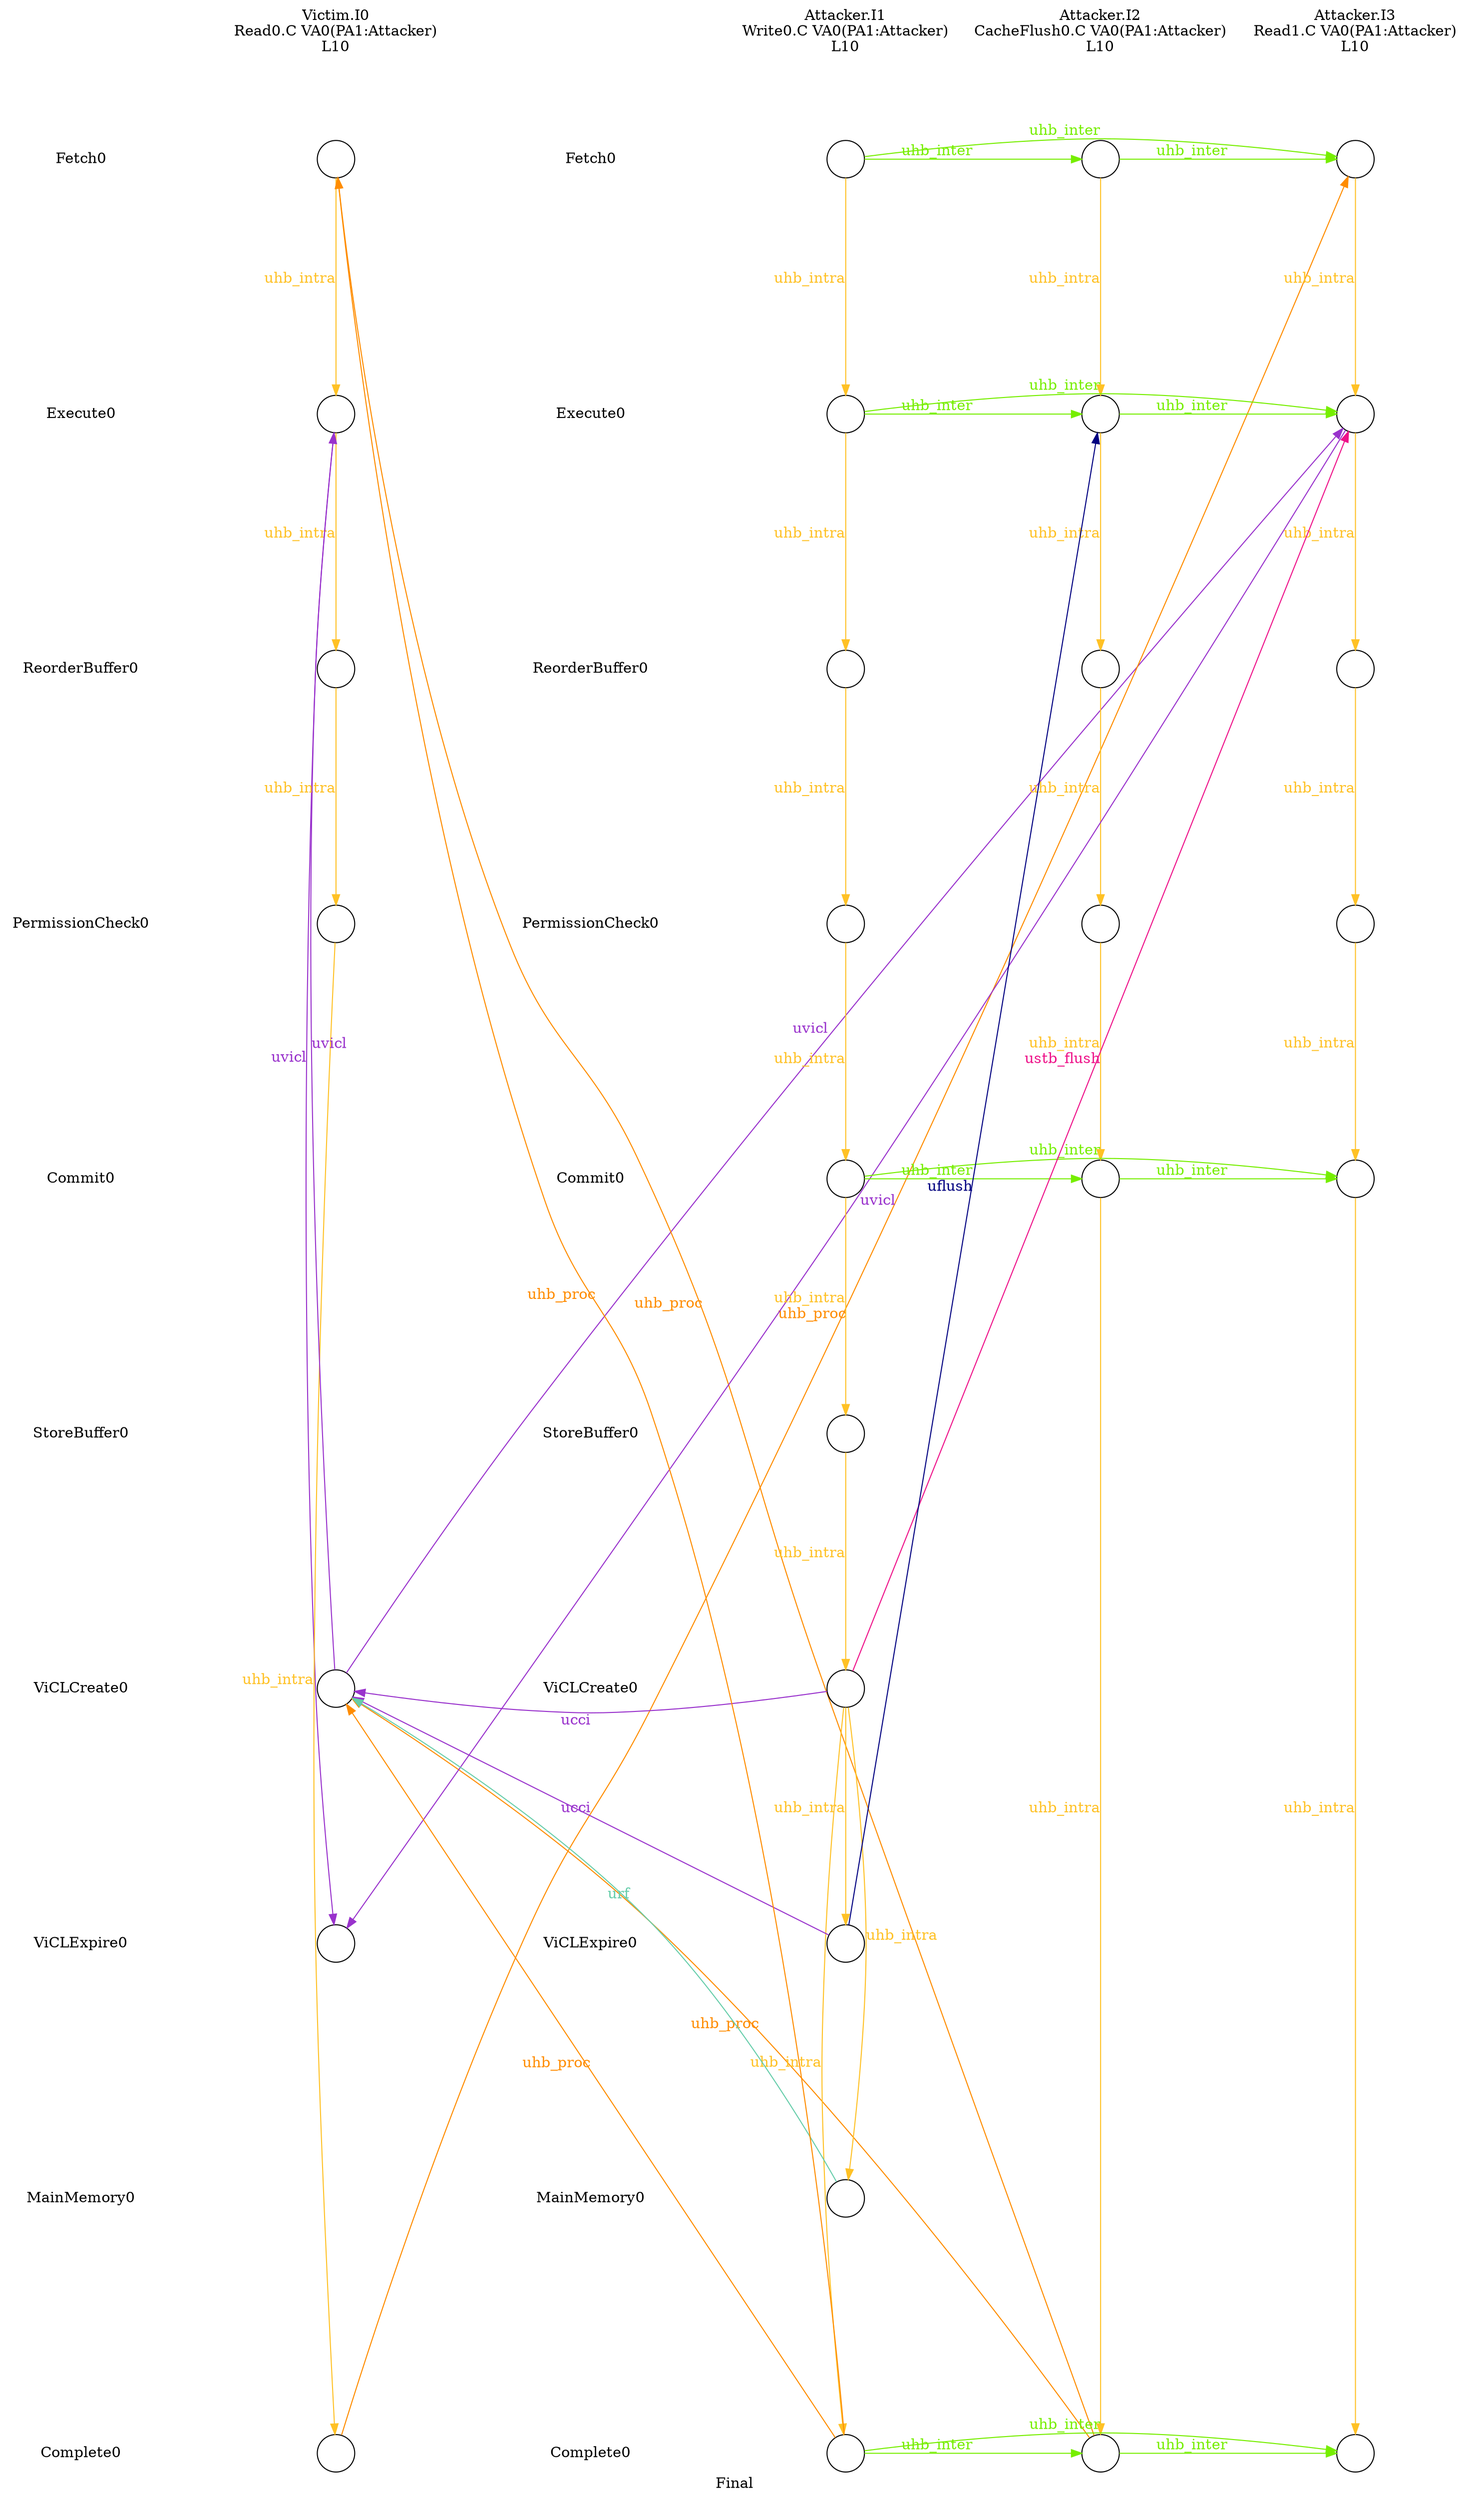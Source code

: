 digraph G {
	layout=neato;
	overlap=scale;
	splines=true;
	label="Final";
	n0_0_label [label="Victim.I0\nRead0.C VA0(PA1:Attacker)\nL10\n";pos="1,0.5!";shape=none];
	n1_0_label [label="Attacker.I1\nWrite0.C VA0(PA1:Attacker)\nL10\n";pos="3,0.5!";shape=none];
	n2_0_label [label="Attacker.I2\nCacheFlush0.C VA0(PA1:Attacker)\nL10\n";pos="4,0.5!";shape=none];
	n3_0_label [label="Attacker.I3\nRead1.C VA0(PA1:Attacker)\nL10\n";pos="5,0.5!";shape=none];
	l0_6_label [label="ViCLCreate0";pos="0,-6!";shape=none];
	l0_3_label [label="PermissionCheck0";pos="0,-3!";shape=none];
	l0_4_label [label="Commit0";pos="0,-4!";shape=none];
	l0_5_label [label="StoreBuffer0";pos="0,-5!";shape=none];
	l0_8_label [label="MainMemory0";pos="0,-8!";shape=none];
	l0_2_label [label="ReorderBuffer0";pos="0,-2!";shape=none];
	l0_9_label [label="Complete0";pos="0,-9!";shape=none];
	l0_1_label [label="Execute0";pos="0,-1!";shape=none];
	l0_7_label [label="ViCLExpire0";pos="0,-7!";shape=none];
	l0_0_label [label="Fetch0";pos="0,-0!";shape=none];
	l2_6_label [label="ViCLCreate0";pos="2,-6!";shape=none];
	l2_3_label [label="PermissionCheck0";pos="2,-3!";shape=none];
	l2_4_label [label="Commit0";pos="2,-4!";shape=none];
	l2_5_label [label="StoreBuffer0";pos="2,-5!";shape=none];
	l2_8_label [label="MainMemory0";pos="2,-8!";shape=none];
	l2_2_label [label="ReorderBuffer0";pos="2,-2!";shape=none];
	l2_9_label [label="Complete0";pos="2,-9!";shape=none];
	l2_1_label [label="Execute0";pos="2,-1!";shape=none];
	l2_7_label [label="ViCLExpire0";pos="2,-7!";shape=none];
	l2_0_label [label="Fetch0";pos="2,-0!";shape=none];
	n0_0_0_0_Read0_at_0_0 [shape=circle;label="";pos="1,-0!";];
	n0_0_0_0_Read0_at_0_1 [shape=circle;label="";pos="1,-1!";];
	n0_0_0_0_Read0_at_0_2 [shape=circle;label="";pos="1,-2!";];
	n0_0_0_0_Read0_at_0_3 [shape=circle;label="";pos="1,-3!";];
	n0_0_0_0_Read0_at_0_6 [shape=circle;label="";pos="1,-6!";];
	n0_0_0_0_Read0_at_0_7 [shape=circle;label="";pos="1,-7!";];
	n0_0_0_0_Read0_at_0_9 [shape=circle;label="";pos="1,-9!";];
	n2_1_0_0_CacheFlush0_at_1_0 [shape=circle;label="";pos="4,-0!";];
	n2_1_0_0_CacheFlush0_at_1_1 [shape=circle;label="";pos="4,-1!";];
	n2_1_0_0_CacheFlush0_at_1_2 [shape=circle;label="";pos="4,-2!";];
	n2_1_0_0_CacheFlush0_at_1_3 [shape=circle;label="";pos="4,-3!";];
	n2_1_0_0_CacheFlush0_at_1_4 [shape=circle;label="";pos="4,-4!";];
	n2_1_0_0_CacheFlush0_at_1_9 [shape=circle;label="";pos="4,-9!";];
	n3_1_0_0_Read1_at_1_0 [shape=circle;label="";pos="5,-0!";];
	n3_1_0_0_Read1_at_1_1 [shape=circle;label="";pos="5,-1!";];
	n3_1_0_0_Read1_at_1_2 [shape=circle;label="";pos="5,-2!";];
	n3_1_0_0_Read1_at_1_3 [shape=circle;label="";pos="5,-3!";];
	n3_1_0_0_Read1_at_1_4 [shape=circle;label="";pos="5,-4!";];
	n3_1_0_0_Read1_at_1_9 [shape=circle;label="";pos="5,-9!";];
	n1_1_0_0_Write0_at_1_0 [shape=circle;label="";pos="3,-0!";];
	n1_1_0_0_Write0_at_1_1 [shape=circle;label="";pos="3,-1!";];
	n1_1_0_0_Write0_at_1_2 [shape=circle;label="";pos="3,-2!";];
	n1_1_0_0_Write0_at_1_3 [shape=circle;label="";pos="3,-3!";];
	n1_1_0_0_Write0_at_1_4 [shape=circle;label="";pos="3,-4!";];
	n1_1_0_0_Write0_at_1_5 [shape=circle;label="";pos="3,-5!";];
	n1_1_0_0_Write0_at_1_6 [shape=circle;label="";pos="3,-6!";];
	n1_1_0_0_Write0_at_1_7 [shape=circle;label="";pos="3,-7!";];
	n1_1_0_0_Write0_at_1_8 [shape=circle;label="";pos="3,-8!";];
	n1_1_0_0_Write0_at_1_9 [shape=circle;label="";pos="3,-9!";];
	n1_1_0_0_Write0_at_1_8 -> n0_0_0_0_Read0_at_0_6[label="urf";constraint=false;color="aquamarine3";fontcolor="aquamarine3";];
	n1_1_0_0_Write0_at_1_6 -> n0_0_0_0_Read0_at_0_6[label="ucci";constraint=false;color="darkorchid";fontcolor="darkorchid";];
	n1_1_0_0_Write0_at_1_7 -> n0_0_0_0_Read0_at_0_6[label="ucci";constraint=false;color="darkorchid";fontcolor="darkorchid";];
	n0_0_0_0_Read0_at_0_0 -> n0_0_0_0_Read0_at_0_1[label="uhb_intra";constraint=false;color="goldenrod1";fontcolor="goldenrod1";];
	n0_0_0_0_Read0_at_0_1 -> n0_0_0_0_Read0_at_0_2[label="uhb_intra";constraint=false;color="goldenrod1";fontcolor="goldenrod1";];
	n0_0_0_0_Read0_at_0_2 -> n0_0_0_0_Read0_at_0_3[label="uhb_intra";constraint=false;color="goldenrod1";fontcolor="goldenrod1";];
	n0_0_0_0_Read0_at_0_3 -> n0_0_0_0_Read0_at_0_9[label="uhb_intra";constraint=false;color="goldenrod1";fontcolor="goldenrod1";];
	n2_1_0_0_CacheFlush0_at_1_0 -> n2_1_0_0_CacheFlush0_at_1_1[label="uhb_intra";constraint=false;color="goldenrod1";fontcolor="goldenrod1";];
	n2_1_0_0_CacheFlush0_at_1_1 -> n2_1_0_0_CacheFlush0_at_1_2[label="uhb_intra";constraint=false;color="goldenrod1";fontcolor="goldenrod1";];
	n2_1_0_0_CacheFlush0_at_1_2 -> n2_1_0_0_CacheFlush0_at_1_3[label="uhb_intra";constraint=false;color="goldenrod1";fontcolor="goldenrod1";];
	n2_1_0_0_CacheFlush0_at_1_3 -> n2_1_0_0_CacheFlush0_at_1_4[label="uhb_intra";constraint=false;color="goldenrod1";fontcolor="goldenrod1";];
	n2_1_0_0_CacheFlush0_at_1_4 -> n2_1_0_0_CacheFlush0_at_1_9[label="uhb_intra";constraint=false;color="goldenrod1";fontcolor="goldenrod1";];
	n3_1_0_0_Read1_at_1_0 -> n3_1_0_0_Read1_at_1_1[label="uhb_intra";constraint=false;color="goldenrod1";fontcolor="goldenrod1";];
	n3_1_0_0_Read1_at_1_1 -> n3_1_0_0_Read1_at_1_2[label="uhb_intra";constraint=false;color="goldenrod1";fontcolor="goldenrod1";];
	n3_1_0_0_Read1_at_1_2 -> n3_1_0_0_Read1_at_1_3[label="uhb_intra";constraint=false;color="goldenrod1";fontcolor="goldenrod1";];
	n3_1_0_0_Read1_at_1_3 -> n3_1_0_0_Read1_at_1_4[label="uhb_intra";constraint=false;color="goldenrod1";fontcolor="goldenrod1";];
	n3_1_0_0_Read1_at_1_4 -> n3_1_0_0_Read1_at_1_9[label="uhb_intra";constraint=false;color="goldenrod1";fontcolor="goldenrod1";];
	n1_1_0_0_Write0_at_1_0 -> n1_1_0_0_Write0_at_1_1[label="uhb_intra";constraint=false;color="goldenrod1";fontcolor="goldenrod1";];
	n1_1_0_0_Write0_at_1_1 -> n1_1_0_0_Write0_at_1_2[label="uhb_intra";constraint=false;color="goldenrod1";fontcolor="goldenrod1";];
	n1_1_0_0_Write0_at_1_2 -> n1_1_0_0_Write0_at_1_3[label="uhb_intra";constraint=false;color="goldenrod1";fontcolor="goldenrod1";];
	n1_1_0_0_Write0_at_1_3 -> n1_1_0_0_Write0_at_1_4[label="uhb_intra";constraint=false;color="goldenrod1";fontcolor="goldenrod1";];
	n1_1_0_0_Write0_at_1_4 -> n1_1_0_0_Write0_at_1_5[label="uhb_intra";constraint=false;color="goldenrod1";fontcolor="goldenrod1";];
	n1_1_0_0_Write0_at_1_5 -> n1_1_0_0_Write0_at_1_6[label="uhb_intra";constraint=false;color="goldenrod1";fontcolor="goldenrod1";];
	n1_1_0_0_Write0_at_1_6 -> n1_1_0_0_Write0_at_1_7[label="uhb_intra";constraint=false;color="goldenrod1";fontcolor="goldenrod1";];
	n1_1_0_0_Write0_at_1_6 -> n1_1_0_0_Write0_at_1_8[label="uhb_intra";constraint=false;color="goldenrod1";fontcolor="goldenrod1";];
	n1_1_0_0_Write0_at_1_6 -> n1_1_0_0_Write0_at_1_9[label="uhb_intra";constraint=false;color="goldenrod1";fontcolor="goldenrod1";];
	n2_1_0_0_CacheFlush0_at_1_0 -> n3_1_0_0_Read1_at_1_0[label="uhb_inter";constraint=false;color="chartreuse2";fontcolor="chartreuse2";];
	n2_1_0_0_CacheFlush0_at_1_1 -> n3_1_0_0_Read1_at_1_1[label="uhb_inter";constraint=false;color="chartreuse2";fontcolor="chartreuse2";];
	n2_1_0_0_CacheFlush0_at_1_4 -> n3_1_0_0_Read1_at_1_4[label="uhb_inter";constraint=false;color="chartreuse2";fontcolor="chartreuse2";];
	n2_1_0_0_CacheFlush0_at_1_9 -> n3_1_0_0_Read1_at_1_9[label="uhb_inter";constraint=false;color="chartreuse2";fontcolor="chartreuse2";];
	n1_1_0_0_Write0_at_1_0 -> n2_1_0_0_CacheFlush0_at_1_0[label="uhb_inter";constraint=false;color="chartreuse2";fontcolor="chartreuse2";];
	n1_1_0_0_Write0_at_1_0 -> n3_1_0_0_Read1_at_1_0[label="uhb_inter";constraint=false;color="chartreuse2";fontcolor="chartreuse2";];
	n1_1_0_0_Write0_at_1_1 -> n2_1_0_0_CacheFlush0_at_1_1[label="uhb_inter";constraint=false;color="chartreuse2";fontcolor="chartreuse2";];
	n1_1_0_0_Write0_at_1_1 -> n3_1_0_0_Read1_at_1_1[label="uhb_inter";constraint=false;color="chartreuse2";fontcolor="chartreuse2";];
	n1_1_0_0_Write0_at_1_4 -> n2_1_0_0_CacheFlush0_at_1_4[label="uhb_inter";constraint=false;color="chartreuse2";fontcolor="chartreuse2";];
	n1_1_0_0_Write0_at_1_4 -> n3_1_0_0_Read1_at_1_4[label="uhb_inter";constraint=false;color="chartreuse2";fontcolor="chartreuse2";];
	n1_1_0_0_Write0_at_1_9 -> n2_1_0_0_CacheFlush0_at_1_9[label="uhb_inter";constraint=false;color="chartreuse2";fontcolor="chartreuse2";];
	n1_1_0_0_Write0_at_1_9 -> n3_1_0_0_Read1_at_1_9[label="uhb_inter";constraint=false;color="chartreuse2";fontcolor="chartreuse2";];
	n0_0_0_0_Read0_at_0_1 -> n0_0_0_0_Read0_at_0_7[label="uvicl";constraint=false;color="darkorchid";fontcolor="darkorchid";];
	n0_0_0_0_Read0_at_0_6 -> n0_0_0_0_Read0_at_0_1[label="uvicl";constraint=false;color="darkorchid";fontcolor="darkorchid";];
	n0_0_0_0_Read0_at_0_6 -> n3_1_0_0_Read1_at_1_1[label="uvicl";constraint=false;color="darkorchid";fontcolor="darkorchid";];
	n3_1_0_0_Read1_at_1_1 -> n0_0_0_0_Read0_at_0_7[label="uvicl";constraint=false;color="darkorchid";fontcolor="darkorchid";];
	n1_1_0_0_Write0_at_1_7 -> n2_1_0_0_CacheFlush0_at_1_1[label="uflush";constraint=false;color="navy";fontcolor="navy";];
	n0_0_0_0_Read0_at_0_9 -> n3_1_0_0_Read1_at_1_0[label="uhb_proc";constraint=false;color="darkorange";fontcolor="darkorange";];
	n2_1_0_0_CacheFlush0_at_1_9 -> n0_0_0_0_Read0_at_0_0[label="uhb_proc";constraint=false;color="darkorange";fontcolor="darkorange";];
	n2_1_0_0_CacheFlush0_at_1_9 -> n0_0_0_0_Read0_at_0_6[label="uhb_proc";constraint=false;color="darkorange";fontcolor="darkorange";];
	n1_1_0_0_Write0_at_1_9 -> n0_0_0_0_Read0_at_0_0[label="uhb_proc";constraint=false;color="darkorange";fontcolor="darkorange";];
	n1_1_0_0_Write0_at_1_9 -> n0_0_0_0_Read0_at_0_6[label="uhb_proc";constraint=false;color="darkorange";fontcolor="darkorange";];
	n1_1_0_0_Write0_at_1_6 -> n3_1_0_0_Read1_at_1_1[label="ustb_flush";constraint=false;color="deeppink2";fontcolor="deeppink2";];
}
